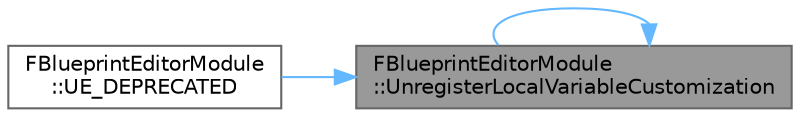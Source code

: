 digraph "FBlueprintEditorModule::UnregisterLocalVariableCustomization"
{
 // INTERACTIVE_SVG=YES
 // LATEX_PDF_SIZE
  bgcolor="transparent";
  edge [fontname=Helvetica,fontsize=10,labelfontname=Helvetica,labelfontsize=10];
  node [fontname=Helvetica,fontsize=10,shape=box,height=0.2,width=0.4];
  rankdir="RL";
  Node1 [id="Node000001",label="FBlueprintEditorModule\l::UnregisterLocalVariableCustomization",height=0.2,width=0.4,color="gray40", fillcolor="grey60", style="filled", fontcolor="black",tooltip="Unregister a previously registered customization for BP local variables."];
  Node1 -> Node2 [id="edge1_Node000001_Node000002",dir="back",color="steelblue1",style="solid",tooltip=" "];
  Node2 [id="Node000002",label="FBlueprintEditorModule\l::UE_DEPRECATED",height=0.2,width=0.4,color="grey40", fillcolor="white", style="filled",URL="$d4/da4/classFBlueprintEditorModule.html#a1a403031b9bed781988869cf9fcb2c1c",tooltip="Unregister a previously registered customization for BP local variables."];
  Node1 -> Node1 [id="edge2_Node000001_Node000001",dir="back",color="steelblue1",style="solid",tooltip=" "];
}
